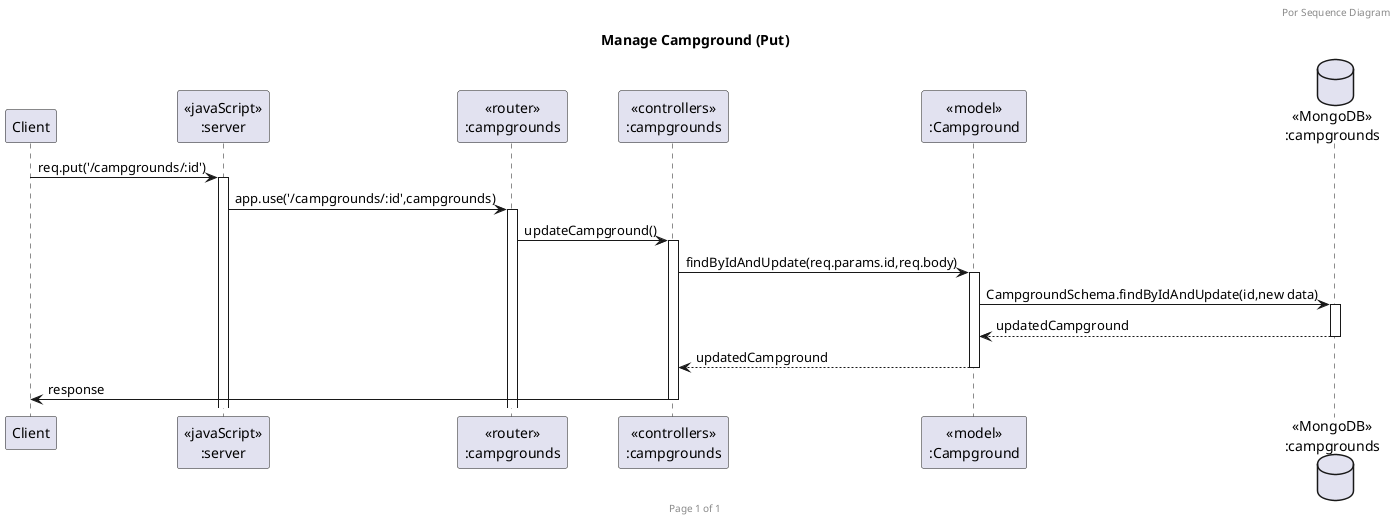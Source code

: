 @startuml put-campground

header Por Sequence Diagram
footer Page %page% of %lastpage%
title "Manage Campground (Put)"

participant "Client" as client
participant "<<javaScript>>\n:server" as server
participant "<<router>>\n:campgrounds" as routerCampgrounds
participant "<<controllers>>\n:campgrounds" as controllersCampgrounds
participant "<<model>>\n:Campground" as modelCampground
database "<<MongoDB>>\n:campgrounds" as CampgroundsDatabase

client->server ++:req.put('/campgrounds/:id')
server->routerCampgrounds ++:app.use('/campgrounds/:id',campgrounds)
routerCampgrounds -> controllersCampgrounds ++:updateCampground()
controllersCampgrounds->modelCampground ++:findByIdAndUpdate(req.params.id,req.body) 
modelCampground ->CampgroundsDatabase ++: CampgroundSchema.findByIdAndUpdate(id,new data)
CampgroundsDatabase --> modelCampground --: updatedCampground
controllersCampgrounds <-- modelCampground --:updatedCampground
controllersCampgrounds->client --:response

@enduml


